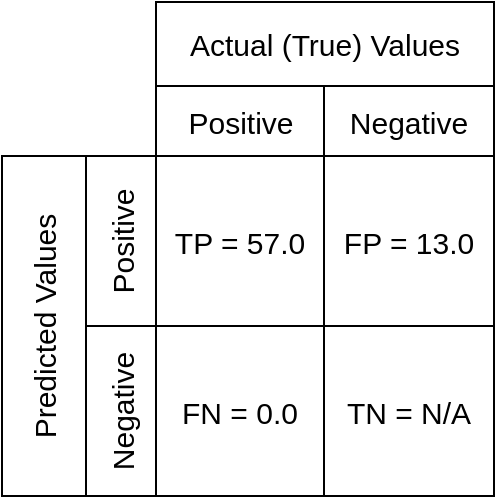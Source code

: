 <mxfile version="17.4.3" type="device"><diagram id="X7JnOr3h90rBaschzvaz" name="Page-1"><mxGraphModel dx="981" dy="552" grid="0" gridSize="10" guides="1" tooltips="1" connect="1" arrows="1" fold="1" page="0" pageScale="1" pageWidth="827" pageHeight="1169" math="0" shadow="0"><root><mxCell id="0"/><mxCell id="1" parent="0"/><mxCell id="RSGPgzb1_A0DCFGQz7kH-1" value="&lt;font style=&quot;font-size: 15px&quot;&gt;Actual (True) Values&lt;/font&gt;" style="rounded=0;whiteSpace=wrap;html=1;" parent="1" vertex="1"><mxGeometry x="259" y="261" width="169" height="42" as="geometry"/></mxCell><mxCell id="RSGPgzb1_A0DCFGQz7kH-2" value="&lt;font style=&quot;font-size: 15px&quot;&gt;Positive&lt;/font&gt;" style="rounded=0;whiteSpace=wrap;html=1;" parent="1" vertex="1"><mxGeometry x="259" y="303" width="85" height="35" as="geometry"/></mxCell><mxCell id="RSGPgzb1_A0DCFGQz7kH-3" value="&lt;font style=&quot;font-size: 15px&quot;&gt;Negative&lt;/font&gt;" style="rounded=0;whiteSpace=wrap;html=1;" parent="1" vertex="1"><mxGeometry x="343" y="303" width="85" height="35" as="geometry"/></mxCell><mxCell id="RSGPgzb1_A0DCFGQz7kH-7" value="TP = 57.0" style="rounded=0;whiteSpace=wrap;html=1;fontSize=15;" parent="1" vertex="1"><mxGeometry x="259" y="338" width="84" height="85" as="geometry"/></mxCell><mxCell id="RSGPgzb1_A0DCFGQz7kH-8" value="FP = 13.0" style="rounded=0;whiteSpace=wrap;html=1;fontSize=15;" parent="1" vertex="1"><mxGeometry x="343" y="338" width="85" height="85" as="geometry"/></mxCell><mxCell id="RSGPgzb1_A0DCFGQz7kH-9" value="FN = 0.0" style="rounded=0;whiteSpace=wrap;html=1;fontSize=15;" parent="1" vertex="1"><mxGeometry x="259" y="423" width="84" height="85" as="geometry"/></mxCell><mxCell id="RSGPgzb1_A0DCFGQz7kH-10" value="TN = N/A" style="rounded=0;whiteSpace=wrap;html=1;fontSize=15;" parent="1" vertex="1"><mxGeometry x="343" y="423" width="85" height="85" as="geometry"/></mxCell><mxCell id="b0x2A0yfYkJMQd5fhbLh-5" value="&lt;font style=&quot;font-size: 15px&quot;&gt;Predicted Values&lt;br&gt;&lt;/font&gt;" style="rounded=0;whiteSpace=wrap;html=1;rotation=-90;" parent="1" vertex="1"><mxGeometry x="118" y="402" width="170" height="42" as="geometry"/></mxCell><mxCell id="b0x2A0yfYkJMQd5fhbLh-6" value="&lt;font style=&quot;font-size: 15px&quot;&gt;Positive&lt;/font&gt;" style="rounded=0;whiteSpace=wrap;html=1;rotation=-90;" parent="1" vertex="1"><mxGeometry x="199" y="363" width="85" height="35" as="geometry"/></mxCell><mxCell id="b0x2A0yfYkJMQd5fhbLh-7" value="&lt;font style=&quot;font-size: 15px&quot;&gt;Negative&lt;/font&gt;" style="rounded=0;whiteSpace=wrap;html=1;rotation=-90;" parent="1" vertex="1"><mxGeometry x="199" y="448" width="85" height="35" as="geometry"/></mxCell></root></mxGraphModel></diagram></mxfile>
